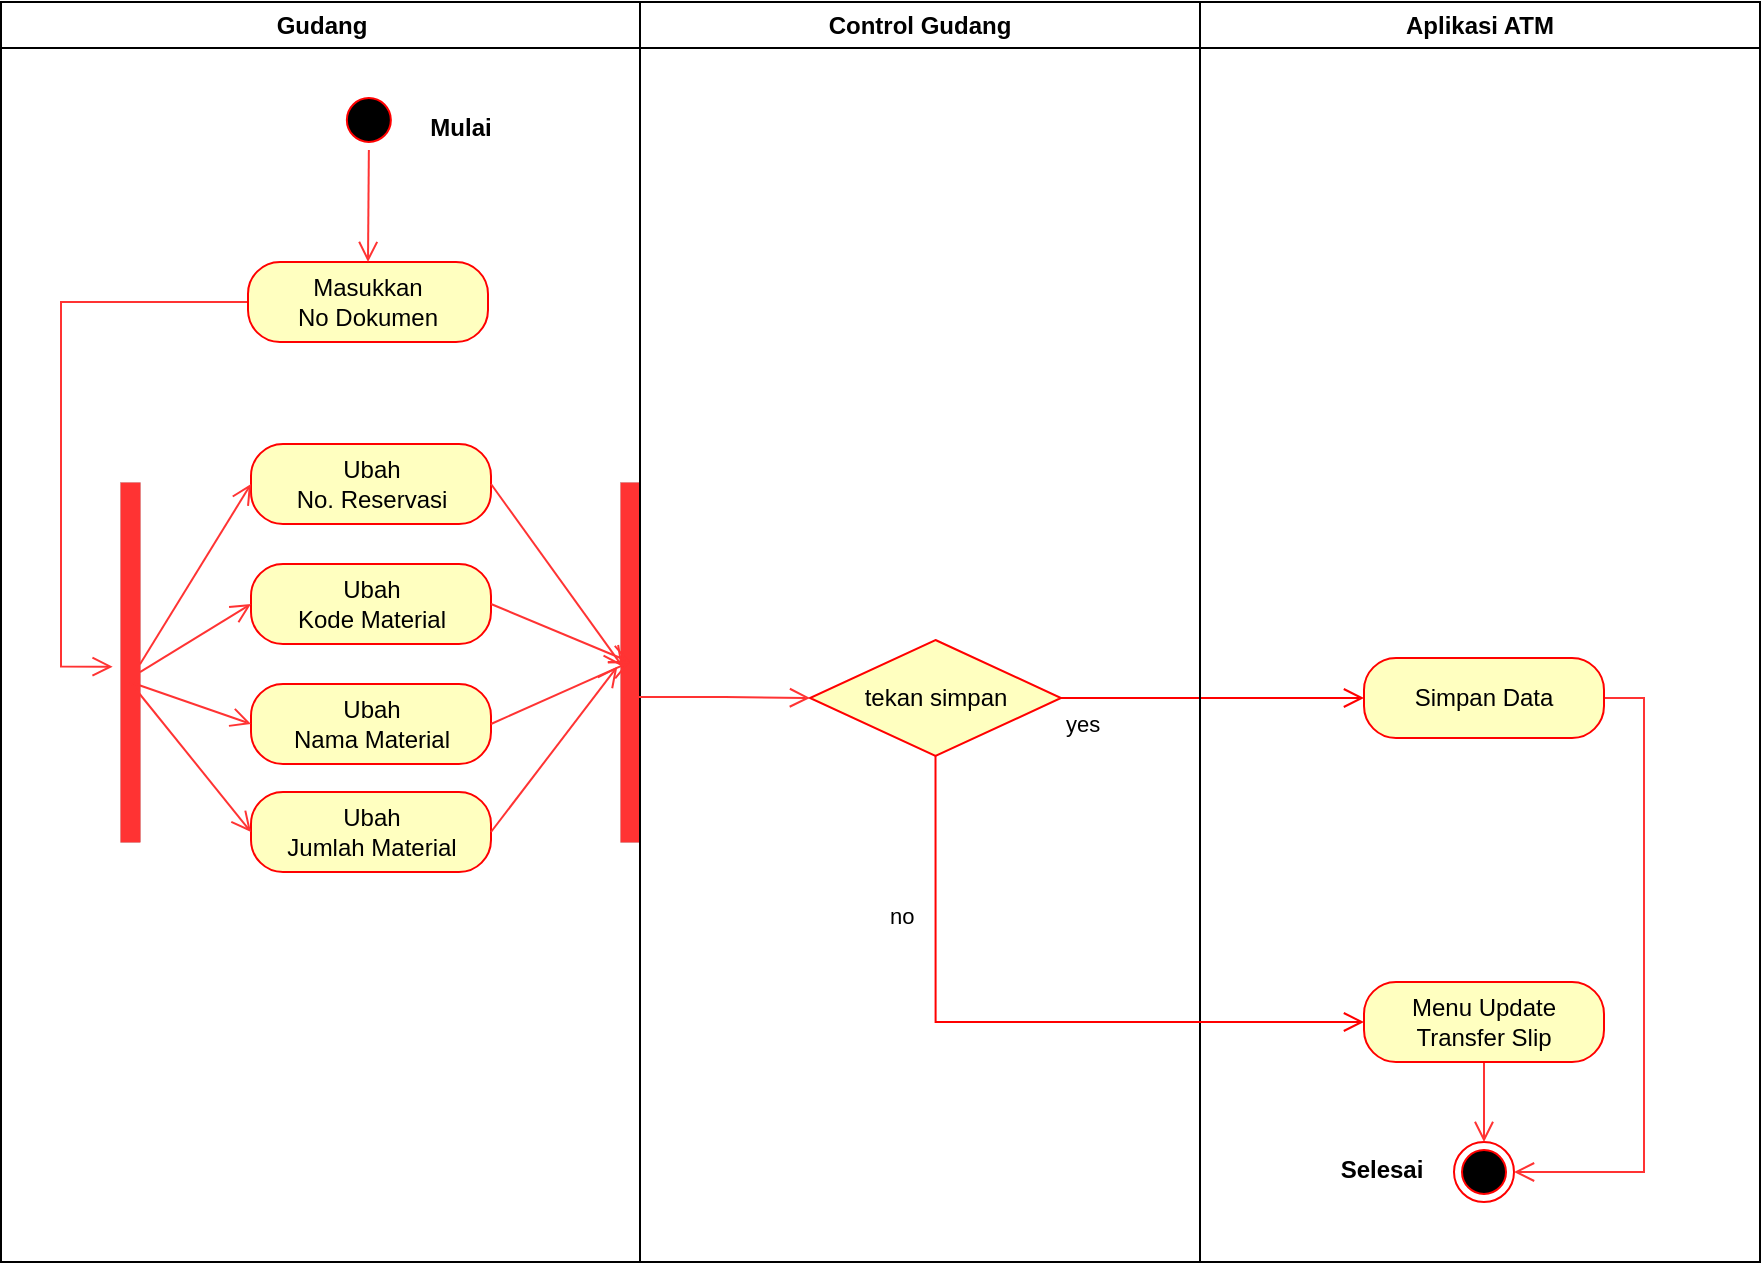 <mxfile version="20.5.1" type="device"><diagram id="Xo_HarlbSiwBGgqqtGuh" name="Page-1"><mxGraphModel dx="1157" dy="567" grid="1" gridSize="10" guides="1" tooltips="1" connect="1" arrows="1" fold="1" page="1" pageScale="1" pageWidth="827" pageHeight="1169" math="0" shadow="0"><root><mxCell id="0"/><mxCell id="1" parent="0"/><mxCell id="AfeqgXA7ekSLfzzH2dEs-1" value="Gudang" style="swimlane;whiteSpace=wrap" vertex="1" parent="1"><mxGeometry x="145.5" y="70" width="319.5" height="630" as="geometry"/></mxCell><mxCell id="AfeqgXA7ekSLfzzH2dEs-2" style="edgeStyle=orthogonalEdgeStyle;rounded=0;orthogonalLoop=1;jettySize=auto;html=1;exitX=0;exitY=0.5;exitDx=0;exitDy=0;strokeColor=#FF3333;strokeWidth=1;endArrow=open;endFill=0;endSize=8;entryX=-0.367;entryY=0.513;entryDx=0;entryDy=0;entryPerimeter=0;" edge="1" parent="AfeqgXA7ekSLfzzH2dEs-1" source="AfeqgXA7ekSLfzzH2dEs-6" target="AfeqgXA7ekSLfzzH2dEs-8"><mxGeometry relative="1" as="geometry"><Array as="points"><mxPoint x="30" y="150"/><mxPoint x="30" y="332"/></Array></mxGeometry></mxCell><mxCell id="AfeqgXA7ekSLfzzH2dEs-3" value="" style="ellipse;shape=startState;fillColor=#000000;strokeColor=#ff0000;" vertex="1" parent="AfeqgXA7ekSLfzzH2dEs-1"><mxGeometry x="168.93" y="44" width="30" height="30" as="geometry"/></mxCell><mxCell id="AfeqgXA7ekSLfzzH2dEs-4" value="Mulai" style="text;align=center;fontStyle=1;verticalAlign=middle;spacingLeft=3;spacingRight=3;strokeColor=none;rotatable=0;points=[[0,0.5],[1,0.5]];portConstraint=eastwest;" vertex="1" parent="AfeqgXA7ekSLfzzH2dEs-1"><mxGeometry x="190" y="49" width="80" height="26" as="geometry"/></mxCell><mxCell id="AfeqgXA7ekSLfzzH2dEs-6" value="Masukkan &lt;br&gt;No Dokumen" style="rounded=1;whiteSpace=wrap;html=1;arcSize=40;fontColor=#000000;fillColor=#ffffc0;strokeColor=#ff0000;" vertex="1" parent="AfeqgXA7ekSLfzzH2dEs-1"><mxGeometry x="123.5" y="130" width="120" height="40" as="geometry"/></mxCell><mxCell id="AfeqgXA7ekSLfzzH2dEs-7" style="edgeStyle=orthogonalEdgeStyle;rounded=0;orthogonalLoop=1;jettySize=auto;html=1;exitX=0.5;exitY=1;exitDx=0;exitDy=0;strokeColor=#FF3333;strokeWidth=1;endArrow=open;endFill=0;endSize=8;" edge="1" parent="AfeqgXA7ekSLfzzH2dEs-1" source="AfeqgXA7ekSLfzzH2dEs-6" target="AfeqgXA7ekSLfzzH2dEs-6"><mxGeometry relative="1" as="geometry"/></mxCell><mxCell id="AfeqgXA7ekSLfzzH2dEs-8" value="" style="html=1;points=[];perimeter=orthogonalPerimeter;fillColor=#FF3333;strokeWidth=0;" vertex="1" parent="AfeqgXA7ekSLfzzH2dEs-1"><mxGeometry x="59.5" y="240" width="10" height="180" as="geometry"/></mxCell><mxCell id="AfeqgXA7ekSLfzzH2dEs-9" value="Ubah&lt;br&gt;No. Reservasi" style="rounded=1;whiteSpace=wrap;html=1;arcSize=40;fontColor=#000000;fillColor=#ffffc0;strokeColor=#ff0000;" vertex="1" parent="AfeqgXA7ekSLfzzH2dEs-1"><mxGeometry x="125" y="221" width="120" height="40" as="geometry"/></mxCell><mxCell id="AfeqgXA7ekSLfzzH2dEs-11" value="Ubah&lt;br&gt;Kode Material" style="rounded=1;whiteSpace=wrap;html=1;arcSize=40;fontColor=#000000;fillColor=#ffffc0;strokeColor=#ff0000;" vertex="1" parent="AfeqgXA7ekSLfzzH2dEs-1"><mxGeometry x="125" y="281" width="120" height="40" as="geometry"/></mxCell><mxCell id="AfeqgXA7ekSLfzzH2dEs-12" value="Ubah&lt;br&gt;Jumlah Material" style="rounded=1;whiteSpace=wrap;html=1;arcSize=40;fontColor=#000000;fillColor=#ffffc0;strokeColor=#ff0000;" vertex="1" parent="AfeqgXA7ekSLfzzH2dEs-1"><mxGeometry x="125" y="395" width="120" height="40" as="geometry"/></mxCell><mxCell id="AfeqgXA7ekSLfzzH2dEs-13" value="Ubah&lt;br&gt;Nama Material" style="rounded=1;whiteSpace=wrap;html=1;arcSize=40;fontColor=#000000;fillColor=#ffffc0;strokeColor=#ff0000;" vertex="1" parent="AfeqgXA7ekSLfzzH2dEs-1"><mxGeometry x="125" y="341" width="120" height="40" as="geometry"/></mxCell><mxCell id="AfeqgXA7ekSLfzzH2dEs-30" value="" style="html=1;points=[];perimeter=orthogonalPerimeter;fillColor=#FF3333;strokeWidth=0;" vertex="1" parent="AfeqgXA7ekSLfzzH2dEs-1"><mxGeometry x="309.5" y="240" width="10" height="180" as="geometry"/></mxCell><mxCell id="AfeqgXA7ekSLfzzH2dEs-56" value="" style="endArrow=open;endFill=1;endSize=8;html=1;rounded=0;strokeColor=#FF3333;entryX=0.5;entryY=0;entryDx=0;entryDy=0;exitX=0.5;exitY=1;exitDx=0;exitDy=0;" edge="1" parent="AfeqgXA7ekSLfzzH2dEs-1" source="AfeqgXA7ekSLfzzH2dEs-3" target="AfeqgXA7ekSLfzzH2dEs-6"><mxGeometry width="160" relative="1" as="geometry"><mxPoint x="69.5" y="370" as="sourcePoint"/><mxPoint x="145" y="250" as="targetPoint"/><Array as="points"/></mxGeometry></mxCell><mxCell id="AfeqgXA7ekSLfzzH2dEs-38" value="" style="endArrow=open;endFill=1;endSize=8;html=1;rounded=0;strokeColor=#FF3333;entryX=0;entryY=0.5;entryDx=0;entryDy=0;exitX=1;exitY=0.506;exitDx=0;exitDy=0;exitPerimeter=0;" edge="1" parent="AfeqgXA7ekSLfzzH2dEs-1" target="AfeqgXA7ekSLfzzH2dEs-9" source="AfeqgXA7ekSLfzzH2dEs-8"><mxGeometry width="160" relative="1" as="geometry"><mxPoint x="14.5" y="360" as="sourcePoint"/><mxPoint x="153.43" y="426" as="targetPoint"/><Array as="points"/></mxGeometry></mxCell><mxCell id="AfeqgXA7ekSLfzzH2dEs-57" value="" style="endArrow=open;endFill=1;endSize=8;html=1;rounded=0;strokeColor=#FF3333;entryX=0;entryY=0.5;entryDx=0;entryDy=0;exitX=1;exitY=0.528;exitDx=0;exitDy=0;exitPerimeter=0;" edge="1" parent="AfeqgXA7ekSLfzzH2dEs-1" source="AfeqgXA7ekSLfzzH2dEs-8" target="AfeqgXA7ekSLfzzH2dEs-11"><mxGeometry width="160" relative="1" as="geometry"><mxPoint x="79.5" y="341.08" as="sourcePoint"/><mxPoint x="135" y="251" as="targetPoint"/><Array as="points"/></mxGeometry></mxCell><mxCell id="AfeqgXA7ekSLfzzH2dEs-60" value="" style="endArrow=open;endFill=1;endSize=8;html=1;rounded=0;strokeColor=#FF3333;entryX=0.133;entryY=0.513;entryDx=0;entryDy=0;exitX=1;exitY=0.5;exitDx=0;exitDy=0;entryPerimeter=0;" edge="1" parent="AfeqgXA7ekSLfzzH2dEs-1" source="AfeqgXA7ekSLfzzH2dEs-9" target="AfeqgXA7ekSLfzzH2dEs-30"><mxGeometry width="160" relative="1" as="geometry"><mxPoint x="99.5" y="365.04" as="sourcePoint"/><mxPoint x="155" y="331" as="targetPoint"/><Array as="points"/></mxGeometry></mxCell><mxCell id="AfeqgXA7ekSLfzzH2dEs-61" value="" style="endArrow=open;endFill=1;endSize=8;html=1;rounded=0;strokeColor=#FF3333;entryX=0.5;entryY=0.5;entryDx=0;entryDy=0;exitX=1;exitY=0.5;exitDx=0;exitDy=0;entryPerimeter=0;" edge="1" parent="AfeqgXA7ekSLfzzH2dEs-1" source="AfeqgXA7ekSLfzzH2dEs-11" target="AfeqgXA7ekSLfzzH2dEs-30"><mxGeometry width="160" relative="1" as="geometry"><mxPoint x="109.5" y="375.04" as="sourcePoint"/><mxPoint x="165" y="341" as="targetPoint"/><Array as="points"/></mxGeometry></mxCell><mxCell id="AfeqgXA7ekSLfzzH2dEs-63" value="" style="endArrow=open;endFill=1;endSize=8;html=1;rounded=0;strokeColor=#FF3333;exitX=1;exitY=0.5;exitDx=0;exitDy=0;entryX=-0.133;entryY=0.513;entryDx=0;entryDy=0;entryPerimeter=0;" edge="1" parent="AfeqgXA7ekSLfzzH2dEs-1" source="AfeqgXA7ekSLfzzH2dEs-12" target="AfeqgXA7ekSLfzzH2dEs-30"><mxGeometry width="160" relative="1" as="geometry"><mxPoint x="255" y="371" as="sourcePoint"/><mxPoint x="324.5" y="340" as="targetPoint"/><Array as="points"/></mxGeometry></mxCell><mxCell id="AfeqgXA7ekSLfzzH2dEs-20" value="Control Gudang" style="swimlane;whiteSpace=wrap" vertex="1" parent="1"><mxGeometry x="465" y="70" width="280" height="630" as="geometry"/></mxCell><mxCell id="AfeqgXA7ekSLfzzH2dEs-21" value="tekan simpan" style="rhombus;whiteSpace=wrap;html=1;fillColor=#ffffc0;strokeColor=#ff0000;strokeWidth=1;" vertex="1" parent="AfeqgXA7ekSLfzzH2dEs-20"><mxGeometry x="85" y="319" width="125.5" height="58" as="geometry"/></mxCell><mxCell id="AfeqgXA7ekSLfzzH2dEs-22" value="yes" style="edgeStyle=orthogonalEdgeStyle;html=1;align=left;verticalAlign=top;endArrow=open;endSize=8;strokeColor=#ff0000;rounded=0;exitX=1;exitY=0.5;exitDx=0;exitDy=0;entryX=0;entryY=0.5;entryDx=0;entryDy=0;" edge="1" parent="1" source="AfeqgXA7ekSLfzzH2dEs-21" target="AfeqgXA7ekSLfzzH2dEs-27"><mxGeometry x="-1" relative="1" as="geometry"><mxPoint x="800" y="659" as="targetPoint"/></mxGeometry></mxCell><mxCell id="AfeqgXA7ekSLfzzH2dEs-23" value="Aplikasi ATM" style="swimlane;whiteSpace=wrap" vertex="1" parent="1"><mxGeometry x="745" y="70" width="280" height="630" as="geometry"/></mxCell><mxCell id="AfeqgXA7ekSLfzzH2dEs-24" value="" style="ellipse;html=1;shape=endState;fillColor=#000000;strokeColor=#ff0000;strokeWidth=1;" vertex="1" parent="AfeqgXA7ekSLfzzH2dEs-23"><mxGeometry x="127" y="570" width="30" height="30" as="geometry"/></mxCell><mxCell id="AfeqgXA7ekSLfzzH2dEs-25" value="Selesai" style="text;align=center;fontStyle=1;verticalAlign=middle;spacingLeft=3;spacingRight=3;strokeColor=none;rotatable=0;points=[[0,0.5],[1,0.5]];portConstraint=eastwest;" vertex="1" parent="AfeqgXA7ekSLfzzH2dEs-23"><mxGeometry x="51" y="570" width="80" height="26" as="geometry"/></mxCell><mxCell id="AfeqgXA7ekSLfzzH2dEs-26" style="edgeStyle=orthogonalEdgeStyle;rounded=0;orthogonalLoop=1;jettySize=auto;html=1;exitX=1;exitY=0.5;exitDx=0;exitDy=0;entryX=1;entryY=0.5;entryDx=0;entryDy=0;strokeColor=#FF3333;strokeWidth=1;endArrow=open;endFill=0;endSize=8;" edge="1" parent="AfeqgXA7ekSLfzzH2dEs-23" source="AfeqgXA7ekSLfzzH2dEs-27" target="AfeqgXA7ekSLfzzH2dEs-24"><mxGeometry relative="1" as="geometry"/></mxCell><mxCell id="AfeqgXA7ekSLfzzH2dEs-27" value="Simpan Data" style="rounded=1;whiteSpace=wrap;html=1;arcSize=40;fontColor=#000000;fillColor=#ffffc0;strokeColor=#ff0000;strokeWidth=1;" vertex="1" parent="AfeqgXA7ekSLfzzH2dEs-23"><mxGeometry x="82" y="328" width="120" height="40" as="geometry"/></mxCell><mxCell id="AfeqgXA7ekSLfzzH2dEs-28" style="edgeStyle=orthogonalEdgeStyle;rounded=0;orthogonalLoop=1;jettySize=auto;html=1;exitX=0.5;exitY=1;exitDx=0;exitDy=0;entryX=0.5;entryY=0;entryDx=0;entryDy=0;strokeColor=#FF3333;strokeWidth=1;endArrow=open;endFill=0;endSize=8;" edge="1" parent="AfeqgXA7ekSLfzzH2dEs-23" source="AfeqgXA7ekSLfzzH2dEs-29" target="AfeqgXA7ekSLfzzH2dEs-24"><mxGeometry relative="1" as="geometry"/></mxCell><mxCell id="AfeqgXA7ekSLfzzH2dEs-29" value="Menu Update&lt;br&gt;Transfer Slip" style="rounded=1;whiteSpace=wrap;html=1;arcSize=40;fontColor=#000000;fillColor=#ffffc0;strokeColor=#ff0000;strokeWidth=1;" vertex="1" parent="AfeqgXA7ekSLfzzH2dEs-23"><mxGeometry x="82" y="490" width="120" height="40" as="geometry"/></mxCell><mxCell id="AfeqgXA7ekSLfzzH2dEs-31" style="edgeStyle=orthogonalEdgeStyle;rounded=0;orthogonalLoop=1;jettySize=auto;html=1;entryX=0;entryY=0.5;entryDx=0;entryDy=0;strokeColor=#FF3333;strokeWidth=1;endArrow=open;endFill=0;endSize=8;exitX=0.19;exitY=0.597;exitDx=0;exitDy=0;exitPerimeter=0;" edge="1" parent="1" source="AfeqgXA7ekSLfzzH2dEs-30" target="AfeqgXA7ekSLfzzH2dEs-21"><mxGeometry relative="1" as="geometry"><mxPoint x="470" y="350" as="sourcePoint"/></mxGeometry></mxCell><mxCell id="AfeqgXA7ekSLfzzH2dEs-32" value="no" style="edgeStyle=orthogonalEdgeStyle;html=1;align=left;verticalAlign=bottom;endArrow=open;endSize=8;strokeColor=#ff0000;rounded=0;strokeWidth=1;exitX=0.5;exitY=1;exitDx=0;exitDy=0;entryX=0;entryY=0.5;entryDx=0;entryDy=0;" edge="1" parent="1" source="AfeqgXA7ekSLfzzH2dEs-21" target="AfeqgXA7ekSLfzzH2dEs-29"><mxGeometry x="-0.489" y="-25" relative="1" as="geometry"><mxPoint x="605" y="545" as="targetPoint"/><mxPoint x="625" y="525" as="sourcePoint"/><mxPoint as="offset"/></mxGeometry></mxCell><mxCell id="AfeqgXA7ekSLfzzH2dEs-58" value="" style="endArrow=open;endFill=1;endSize=8;html=1;rounded=0;strokeColor=#FF3333;entryX=0;entryY=0.5;entryDx=0;entryDy=0;" edge="1" parent="1" target="AfeqgXA7ekSLfzzH2dEs-13"><mxGeometry width="160" relative="1" as="geometry"><mxPoint x="210" y="410" as="sourcePoint"/><mxPoint x="280.5" y="381" as="targetPoint"/><Array as="points"/></mxGeometry></mxCell><mxCell id="AfeqgXA7ekSLfzzH2dEs-59" value="" style="endArrow=open;endFill=1;endSize=8;html=1;rounded=0;strokeColor=#FF3333;entryX=0;entryY=0.5;entryDx=0;entryDy=0;" edge="1" parent="1" target="AfeqgXA7ekSLfzzH2dEs-12"><mxGeometry width="160" relative="1" as="geometry"><mxPoint x="210" y="410" as="sourcePoint"/><mxPoint x="290.5" y="391" as="targetPoint"/><Array as="points"/></mxGeometry></mxCell><mxCell id="AfeqgXA7ekSLfzzH2dEs-62" value="" style="endArrow=open;endFill=1;endSize=8;html=1;rounded=0;strokeColor=#FF3333;exitX=1;exitY=0.5;exitDx=0;exitDy=0;" edge="1" parent="1" source="AfeqgXA7ekSLfzzH2dEs-13"><mxGeometry width="160" relative="1" as="geometry"><mxPoint x="265" y="455.04" as="sourcePoint"/><mxPoint x="460" y="400" as="targetPoint"/><Array as="points"/></mxGeometry></mxCell></root></mxGraphModel></diagram></mxfile>